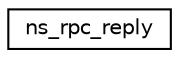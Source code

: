 digraph "Graphical Class Hierarchy"
{
  edge [fontname="Helvetica",fontsize="10",labelfontname="Helvetica",labelfontsize="10"];
  node [fontname="Helvetica",fontsize="10",shape=record];
  rankdir="LR";
  Node1 [label="ns_rpc_reply",height=0.2,width=0.4,color="black", fillcolor="white", style="filled",URL="$structns__rpc__reply.html"];
}
